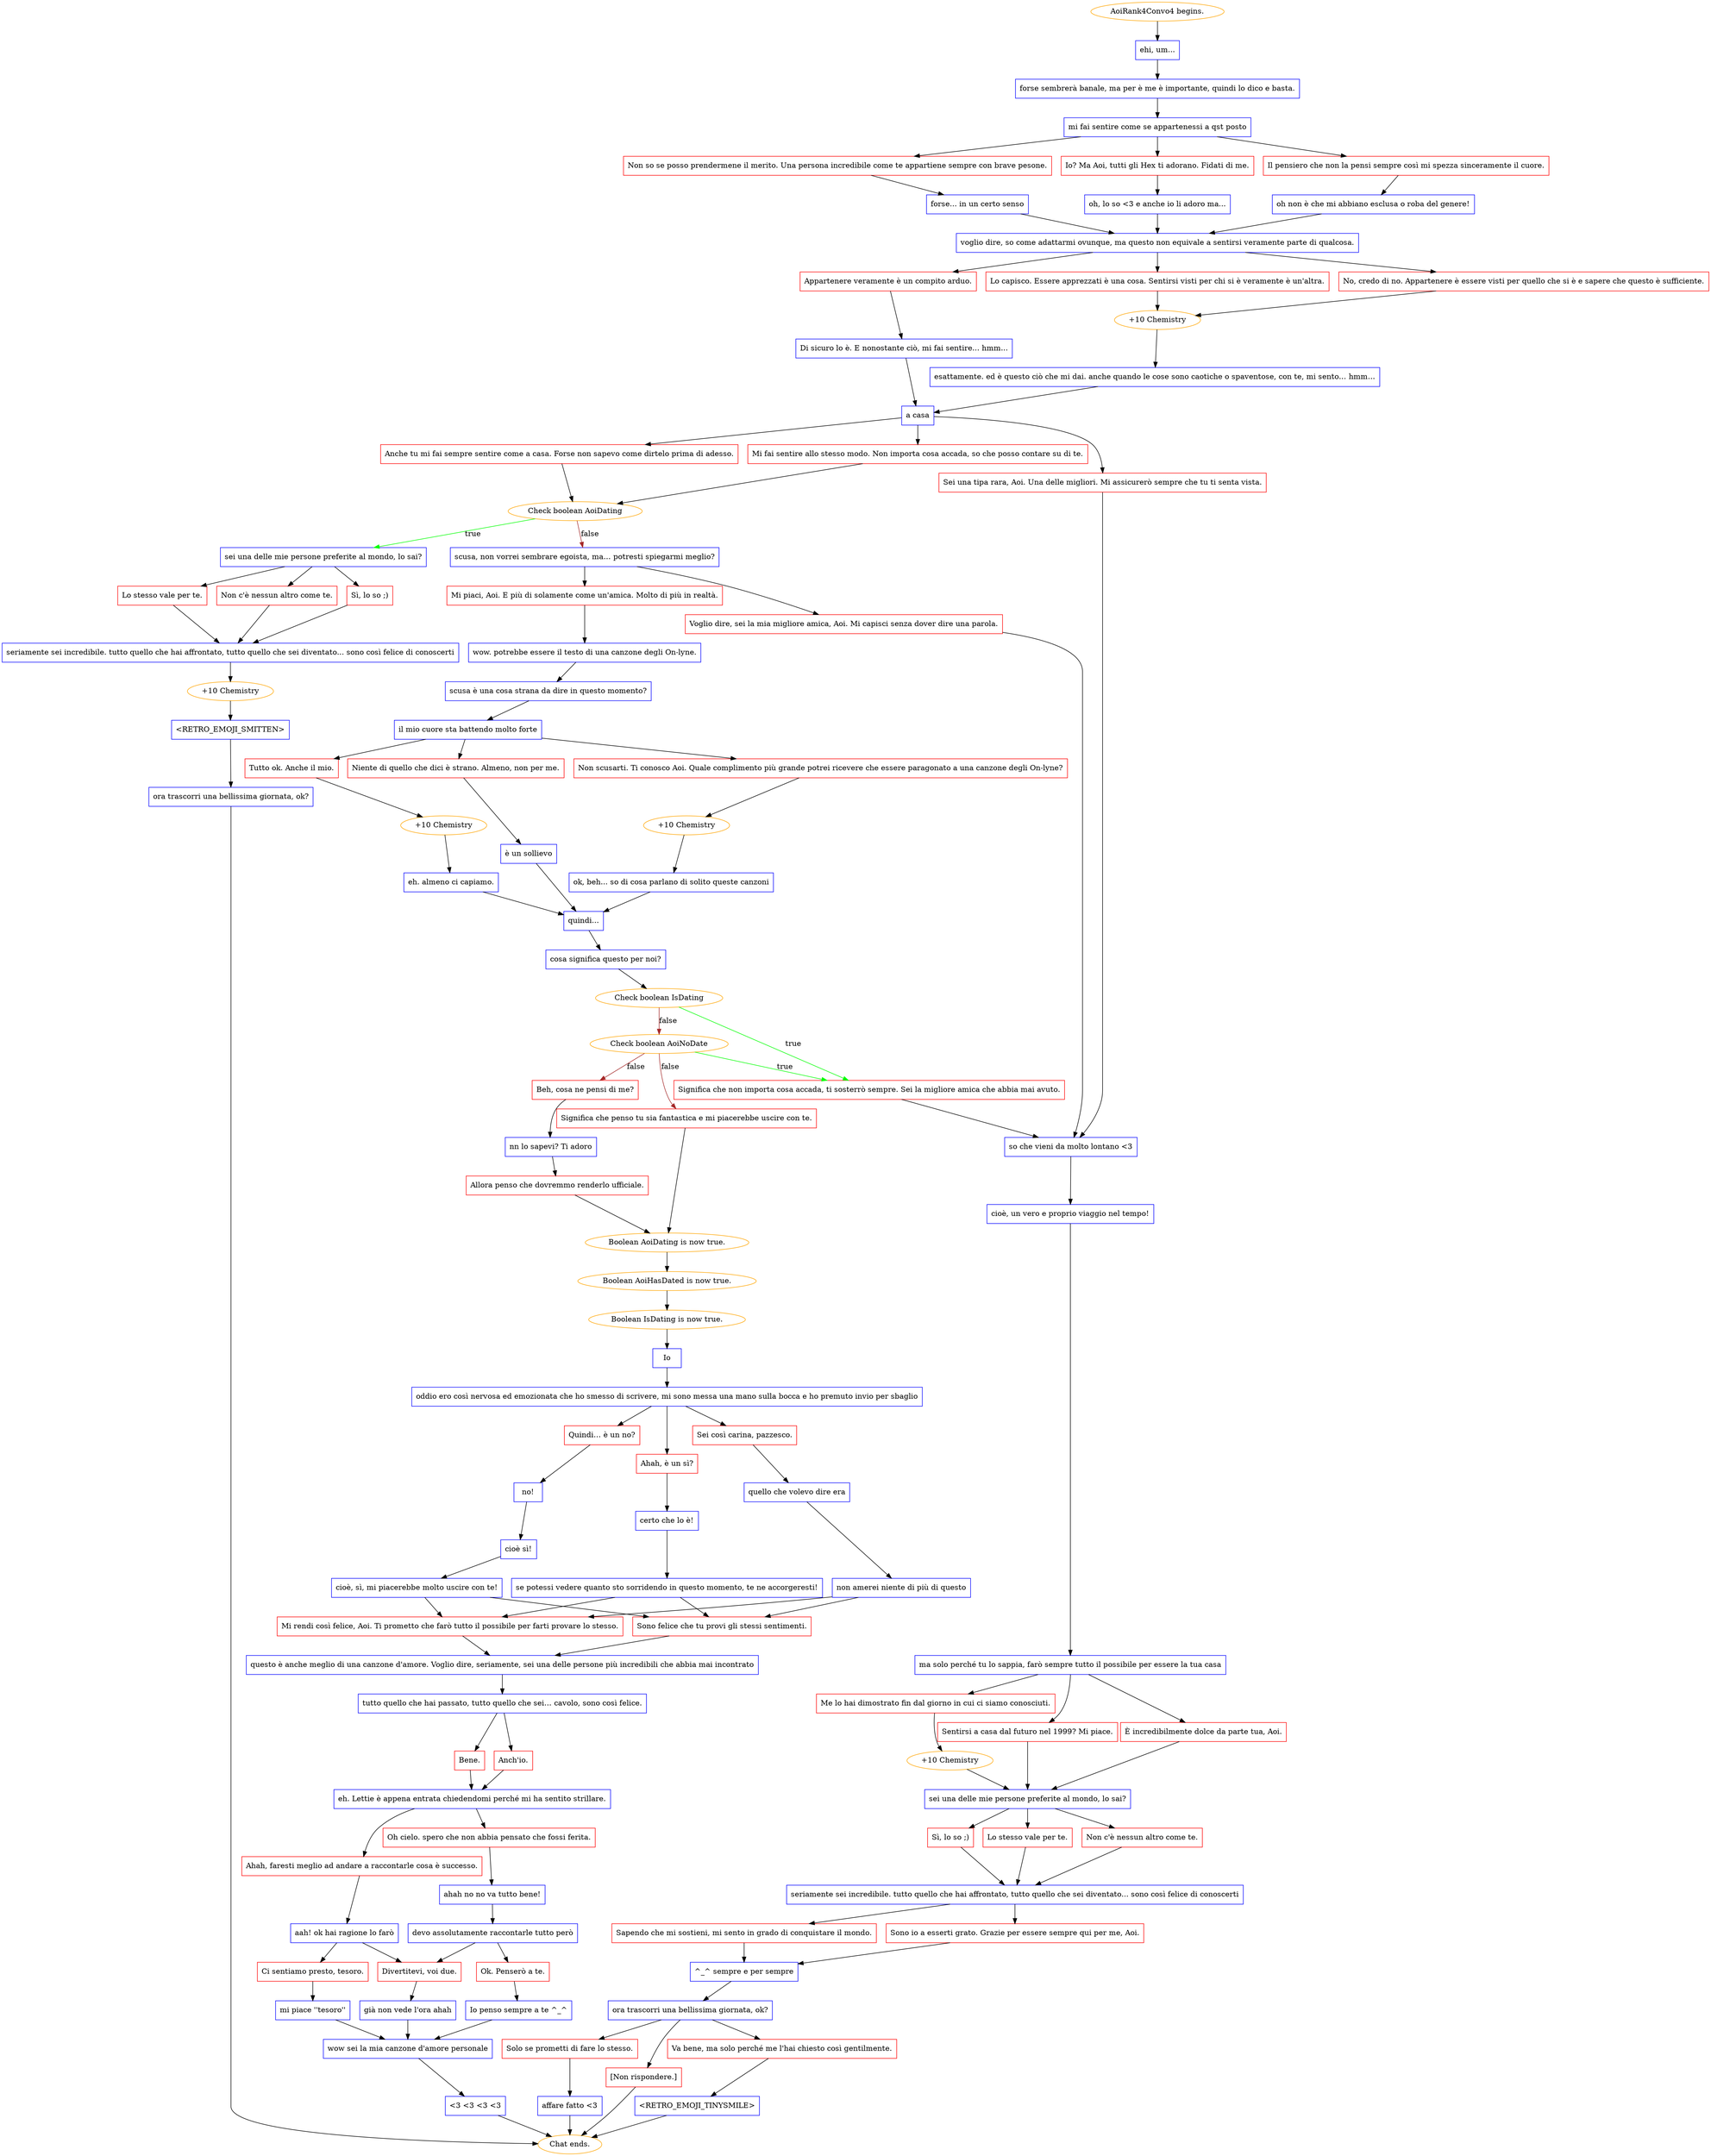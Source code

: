 digraph {
	"AoiRank4Convo4 begins." [color=orange];
		"AoiRank4Convo4 begins." -> j1459196374;
	j1459196374 [label="ehi, um...",shape=box,color=blue];
		j1459196374 -> j4141631713;
	j4141631713 [label="forse sembrerà banale, ma per è me è importante, quindi lo dico e basta.",shape=box,color=blue];
		j4141631713 -> j1423718341;
	j1423718341 [label="mi fai sentire come se appartenessi a qst posto",shape=box,color=blue];
		j1423718341 -> j2147027841;
		j1423718341 -> j734072260;
		j1423718341 -> j1746032850;
	j2147027841 [label="Non so se posso prendermene il merito. Una persona incredibile come te appartiene sempre con brave pesone.",shape=box,color=red];
		j2147027841 -> j2185445640;
	j734072260 [label="Io? Ma Aoi, tutti gli Hex ti adorano. Fidati di me.",shape=box,color=red];
		j734072260 -> j4063383313;
	j1746032850 [label="Il pensiero che non la pensi sempre così mi spezza sinceramente il cuore.",shape=box,color=red];
		j1746032850 -> j2147851989;
	j2185445640 [label="forse... in un certo senso",shape=box,color=blue];
		j2185445640 -> j45277419;
	j4063383313 [label="oh, lo so <3 e anche io li adoro ma...",shape=box,color=blue];
		j4063383313 -> j45277419;
	j2147851989 [label="oh non è che mi abbiano esclusa o roba del genere!",shape=box,color=blue];
		j2147851989 -> j45277419;
	j45277419 [label="voglio dire, so come adattarmi ovunque, ma questo non equivale a sentirsi veramente parte di qualcosa.",shape=box,color=blue];
		j45277419 -> j3819390682;
		j45277419 -> j2458920403;
		j45277419 -> j2091614904;
	j3819390682 [label="Lo capisco. Essere apprezzati è una cosa. Sentirsi visti per chi si è veramente è un'altra.",shape=box,color=red];
		j3819390682 -> j1656181888;
	j2458920403 [label="No, credo di no. Appartenere è essere visti per quello che si è e sapere che questo è sufficiente.",shape=box,color=red];
		j2458920403 -> j1656181888;
	j2091614904 [label="Appartenere veramente è un compito arduo.",shape=box,color=red];
		j2091614904 -> j2816386863;
	j1656181888 [label="+10 Chemistry",color=orange];
		j1656181888 -> j3823706272;
	j2816386863 [label="Di sicuro lo è. E nonostante ciò, mi fai sentire... hmm...",shape=box,color=blue];
		j2816386863 -> j3171282001;
	j3823706272 [label="esattamente. ed è questo ciò che mi dai. anche quando le cose sono caotiche o spaventose, con te, mi sento… hmm…",shape=box,color=blue];
		j3823706272 -> j3171282001;
	j3171282001 [label="a casa",shape=box,color=blue];
		j3171282001 -> j3827445798;
		j3171282001 -> j3160693571;
		j3171282001 -> j1820257336;
	j3827445798 [label="Anche tu mi fai sempre sentire come a casa. Forse non sapevo come dirtelo prima di adesso.",shape=box,color=red];
		j3827445798 -> j3623430327;
	j3160693571 [label="Mi fai sentire allo stesso modo. Non importa cosa accada, so che posso contare su di te.",shape=box,color=red];
		j3160693571 -> j3623430327;
	j1820257336 [label="Sei una tipa rara, Aoi. Una delle migliori. Mi assicurerò sempre che tu ti senta vista.",shape=box,color=red];
		j1820257336 -> j1599211705;
	j3623430327 [label="Check boolean AoiDating",color=orange];
		j3623430327 -> j1269175440 [label=true,color=green];
		j3623430327 -> j1990553026 [label=false,color=brown];
	j1599211705 [label="so che vieni da molto lontano <3",shape=box,color=blue];
		j1599211705 -> j1787710943;
	j1269175440 [label="sei una delle mie persone preferite al mondo, lo sai?",shape=box,color=blue];
		j1269175440 -> j1406922592;
		j1269175440 -> j2985391185;
		j1269175440 -> j854600763;
	j1990553026 [label="scusa, non vorrei sembrare egoista, ma… potresti spiegarmi meglio?",shape=box,color=blue];
		j1990553026 -> j1252648260;
		j1990553026 -> j16778646;
	j1787710943 [label="cioè, un vero e proprio viaggio nel tempo!",shape=box,color=blue];
		j1787710943 -> j4280382988;
	j1406922592 [label="Lo stesso vale per te.",shape=box,color=red];
		j1406922592 -> j1257175976;
	j2985391185 [label="Non c'è nessun altro come te.",shape=box,color=red];
		j2985391185 -> j1257175976;
	j854600763 [label="Sì, lo so ;)",shape=box,color=red];
		j854600763 -> j1257175976;
	j1252648260 [label="Mi piaci, Aoi. E più di solamente come un'amica. Molto di più in realtà.",shape=box,color=red];
		j1252648260 -> j516270939;
	j16778646 [label="Voglio dire, sei la mia migliore amica, Aoi. Mi capisci senza dover dire una parola.",shape=box,color=red];
		j16778646 -> j1599211705;
	j4280382988 [label="ma solo perché tu lo sappia, farò sempre tutto il possibile per essere la tua casa",shape=box,color=blue];
		j4280382988 -> j2453603600;
		j4280382988 -> j435906613;
		j4280382988 -> j1460700893;
	j1257175976 [label="seriamente sei incredibile. tutto quello che hai affrontato, tutto quello che sei diventato... sono così felice di conoscerti",shape=box,color=blue];
		j1257175976 -> j2943181758;
	j516270939 [label="wow. potrebbe essere il testo di una canzone degli On-lyne.",shape=box,color=blue];
		j516270939 -> j1510549498;
	j2453603600 [label="Me lo hai dimostrato fin dal giorno in cui ci siamo conosciuti.",shape=box,color=red];
		j2453603600 -> j1162770864;
	j435906613 [label="Sentirsi a casa dal futuro nel 1999? Mi piace.",shape=box,color=red];
		j435906613 -> j1755190634;
	j1460700893 [label="È incredibilmente dolce da parte tua, Aoi.",shape=box,color=red];
		j1460700893 -> j1755190634;
	j2943181758 [label="+10 Chemistry",color=orange];
		j2943181758 -> j2191457811;
	j1510549498 [label="scusa è una cosa strana da dire in questo momento?",shape=box,color=blue];
		j1510549498 -> j2207460217;
	j1162770864 [label="+10 Chemistry",color=orange];
		j1162770864 -> j1755190634;
	j1755190634 [label="sei una delle mie persone preferite al mondo, lo sai?",shape=box,color=blue];
		j1755190634 -> j2012696997;
		j1755190634 -> j2734304785;
		j1755190634 -> j1118377193;
	j2191457811 [label="<RETRO_EMOJI_SMITTEN>",shape=box,color=blue];
		j2191457811 -> j88311939;
	j2207460217 [label="il mio cuore sta battendo molto forte",shape=box,color=blue];
		j2207460217 -> j361854282;
		j2207460217 -> j2255361058;
		j2207460217 -> j167415189;
	j2012696997 [label="Lo stesso vale per te.",shape=box,color=red];
		j2012696997 -> j1668997243;
	j2734304785 [label="Non c'è nessun altro come te.",shape=box,color=red];
		j2734304785 -> j1668997243;
	j1118377193 [label="Sì, lo so ;)",shape=box,color=red];
		j1118377193 -> j1668997243;
	j88311939 [label="ora trascorri una bellissima giornata, ok?",shape=box,color=blue];
		j88311939 -> "Chat ends.";
	j361854282 [label="Non scusarti. Ti conosco Aoi. Quale complimento più grande potrei ricevere che essere paragonato a una canzone degli On-lyne?",shape=box,color=red];
		j361854282 -> j1173011589;
	j2255361058 [label="Tutto ok. Anche il mio.",shape=box,color=red];
		j2255361058 -> j1178635695;
	j167415189 [label="Niente di quello che dici è strano. Almeno, non per me.",shape=box,color=red];
		j167415189 -> j4077191522;
	j1668997243 [label="seriamente sei incredibile. tutto quello che hai affrontato, tutto quello che sei diventato... sono così felice di conoscerti",shape=box,color=blue];
		j1668997243 -> j517040673;
		j1668997243 -> j2686286067;
	"Chat ends." [color=orange];
	j1173011589 [label="+10 Chemistry",color=orange];
		j1173011589 -> j3576647727;
	j1178635695 [label="+10 Chemistry",color=orange];
		j1178635695 -> j1203597445;
	j4077191522 [label="è un sollievo",shape=box,color=blue];
		j4077191522 -> j3761079998;
	j517040673 [label="Sapendo che mi sostieni, mi sento in grado di conquistare il mondo.",shape=box,color=red];
		j517040673 -> j2030574064;
	j2686286067 [label="Sono io a esserti grato. Grazie per essere sempre qui per me, Aoi.",shape=box,color=red];
		j2686286067 -> j2030574064;
	j3576647727 [label="ok, beh... so di cosa parlano di solito queste canzoni",shape=box,color=blue];
		j3576647727 -> j3761079998;
	j1203597445 [label="eh. almeno ci capiamo.",shape=box,color=blue];
		j1203597445 -> j3761079998;
	j3761079998 [label="quindi...",shape=box,color=blue];
		j3761079998 -> j2493073052;
	j2030574064 [label="^_^ sempre e per sempre",shape=box,color=blue];
		j2030574064 -> j1376470613;
	j2493073052 [label="cosa significa questo per noi?",shape=box,color=blue];
		j2493073052 -> j1568675080;
	j1376470613 [label="ora trascorri una bellissima giornata, ok?",shape=box,color=blue];
		j1376470613 -> j1078861589;
		j1376470613 -> j2713607993;
		j1376470613 -> j753348503;
	j1568675080 [label="Check boolean IsDating",color=orange];
		j1568675080 -> j3677176162 [label=true,color=green];
		j1568675080 -> j1069024573 [label=false,color=brown];
	j1078861589 [label="Va bene, ma solo perché me l'hai chiesto così gentilmente.",shape=box,color=red];
		j1078861589 -> j3029731251;
	j2713607993 [label="Solo se prometti di fare lo stesso.",shape=box,color=red];
		j2713607993 -> j2413410710;
	j753348503 [label="[Non rispondere.]",shape=box,color=red];
		j753348503 -> "Chat ends.";
	j3677176162 [label="Significa che non importa cosa accada, ti sosterrò sempre. Sei la migliore amica che abbia mai avuto.",shape=box,color=red];
		j3677176162 -> j1599211705;
	j1069024573 [label="Check boolean AoiNoDate",color=orange];
		j1069024573 -> j3677176162 [label=true,color=green];
		j1069024573 -> j2197185492 [label=false,color=brown];
		j1069024573 -> j3144834140 [label=false,color=brown];
	j3029731251 [label="<RETRO_EMOJI_TINYSMILE>",shape=box,color=blue];
		j3029731251 -> "Chat ends.";
	j2413410710 [label="affare fatto <3",shape=box,color=blue];
		j2413410710 -> "Chat ends.";
	j2197185492 [label="Significa che penso tu sia fantastica e mi piacerebbe uscire con te.",shape=box,color=red];
		j2197185492 -> j3659053369;
	j3144834140 [label="Beh, cosa ne pensi di me?",shape=box,color=red];
		j3144834140 -> j2216375532;
	j3659053369 [label="Boolean AoiDating is now true.",color=orange];
		j3659053369 -> j3724611111;
	j2216375532 [label="nn lo sapevi? Ti adoro",shape=box,color=blue];
		j2216375532 -> j4161290179;
	j3724611111 [label="Boolean AoiHasDated is now true.",color=orange];
		j3724611111 -> j2027833879;
	j4161290179 [label="Allora penso che dovremmo renderlo ufficiale.",shape=box,color=red];
		j4161290179 -> j3659053369;
	j2027833879 [label="Boolean IsDating is now true.",color=orange];
		j2027833879 -> j2169008819;
	j2169008819 [label="Io",shape=box,color=blue];
		j2169008819 -> j4280668245;
	j4280668245 [label="oddio ero così nervosa ed emozionata che ho smesso di scrivere, mi sono messa una mano sulla bocca e ho premuto invio per sbaglio",shape=box,color=blue];
		j4280668245 -> j3624081529;
		j4280668245 -> j2874230626;
		j4280668245 -> j1711003869;
	j3624081529 [label="Ahah, è un sì?",shape=box,color=red];
		j3624081529 -> j2353901088;
	j2874230626 [label="Sei così carina, pazzesco.",shape=box,color=red];
		j2874230626 -> j1669202295;
	j1711003869 [label="Quindi… è un no?",shape=box,color=red];
		j1711003869 -> j1508603153;
	j2353901088 [label="certo che lo è!",shape=box,color=blue];
		j2353901088 -> j3789511196;
	j1669202295 [label="quello che volevo dire era",shape=box,color=blue];
		j1669202295 -> j1096826699;
	j1508603153 [label="no!",shape=box,color=blue];
		j1508603153 -> j693531930;
	j3789511196 [label="se potessi vedere quanto sto sorridendo in questo momento, te ne accorgeresti!",shape=box,color=blue];
		j3789511196 -> j2360074632;
		j3789511196 -> j748168127;
	j1096826699 [label="non amerei niente di più di questo",shape=box,color=blue];
		j1096826699 -> j2360074632;
		j1096826699 -> j748168127;
	j693531930 [label="cioè sì!",shape=box,color=blue];
		j693531930 -> j4115343453;
	j2360074632 [label="Sono felice che tu provi gli stessi sentimenti.",shape=box,color=red];
		j2360074632 -> j2382463599;
	j748168127 [label="Mi rendi così felice, Aoi. Ti prometto che farò tutto il possibile per farti provare lo stesso.",shape=box,color=red];
		j748168127 -> j2382463599;
	j4115343453 [label="cioè, sì, mi piacerebbe molto uscire con te!",shape=box,color=blue];
		j4115343453 -> j2360074632;
		j4115343453 -> j748168127;
	j2382463599 [label="questo è anche meglio di una canzone d'amore. Voglio dire, seriamente, sei una delle persone più incredibili che abbia mai incontrato",shape=box,color=blue];
		j2382463599 -> j2996066798;
	j2996066798 [label="tutto quello che hai passato, tutto quello che sei… cavolo, sono così felice.",shape=box,color=blue];
		j2996066798 -> j807408287;
		j2996066798 -> j2699881776;
	j807408287 [label="Bene.",shape=box,color=red];
		j807408287 -> j2420966905;
	j2699881776 [label="Anch'io.",shape=box,color=red];
		j2699881776 -> j2420966905;
	j2420966905 [label="eh. Lettie è appena entrata chiedendomi perché mi ha sentito strillare.",shape=box,color=blue];
		j2420966905 -> j161029711;
		j2420966905 -> j626174893;
	j161029711 [label="Oh cielo. spero che non abbia pensato che fossi ferita.",shape=box,color=red];
		j161029711 -> j3238427763;
	j626174893 [label="Ahah, faresti meglio ad andare a raccontarle cosa è successo.",shape=box,color=red];
		j626174893 -> j1334694298;
	j3238427763 [label="ahah no no va tutto bene!",shape=box,color=blue];
		j3238427763 -> j3087630248;
	j1334694298 [label="aah! ok hai ragione lo farò",shape=box,color=blue];
		j1334694298 -> j952011261;
		j1334694298 -> j1088440152;
	j3087630248 [label="devo assolutamente raccontarle tutto però",shape=box,color=blue];
		j3087630248 -> j952011261;
		j3087630248 -> j3601527301;
	j952011261 [label="Divertitevi, voi due.",shape=box,color=red];
		j952011261 -> j1036765365;
	j1088440152 [label="Ci sentiamo presto, tesoro.",shape=box,color=red];
		j1088440152 -> j2332009958;
	j3601527301 [label="Ok. Penserò a te.",shape=box,color=red];
		j3601527301 -> j1543070593;
	j1036765365 [label="già non vede l'ora ahah",shape=box,color=blue];
		j1036765365 -> j4282218493;
	j2332009958 [label="mi piace ''tesoro''",shape=box,color=blue];
		j2332009958 -> j4282218493;
	j1543070593 [label="Io penso sempre a te ^_^",shape=box,color=blue];
		j1543070593 -> j4282218493;
	j4282218493 [label="wow sei la mia canzone d'amore personale",shape=box,color=blue];
		j4282218493 -> j2074037111;
	j2074037111 [label="<3 <3 <3 <3",shape=box,color=blue];
		j2074037111 -> "Chat ends.";
}